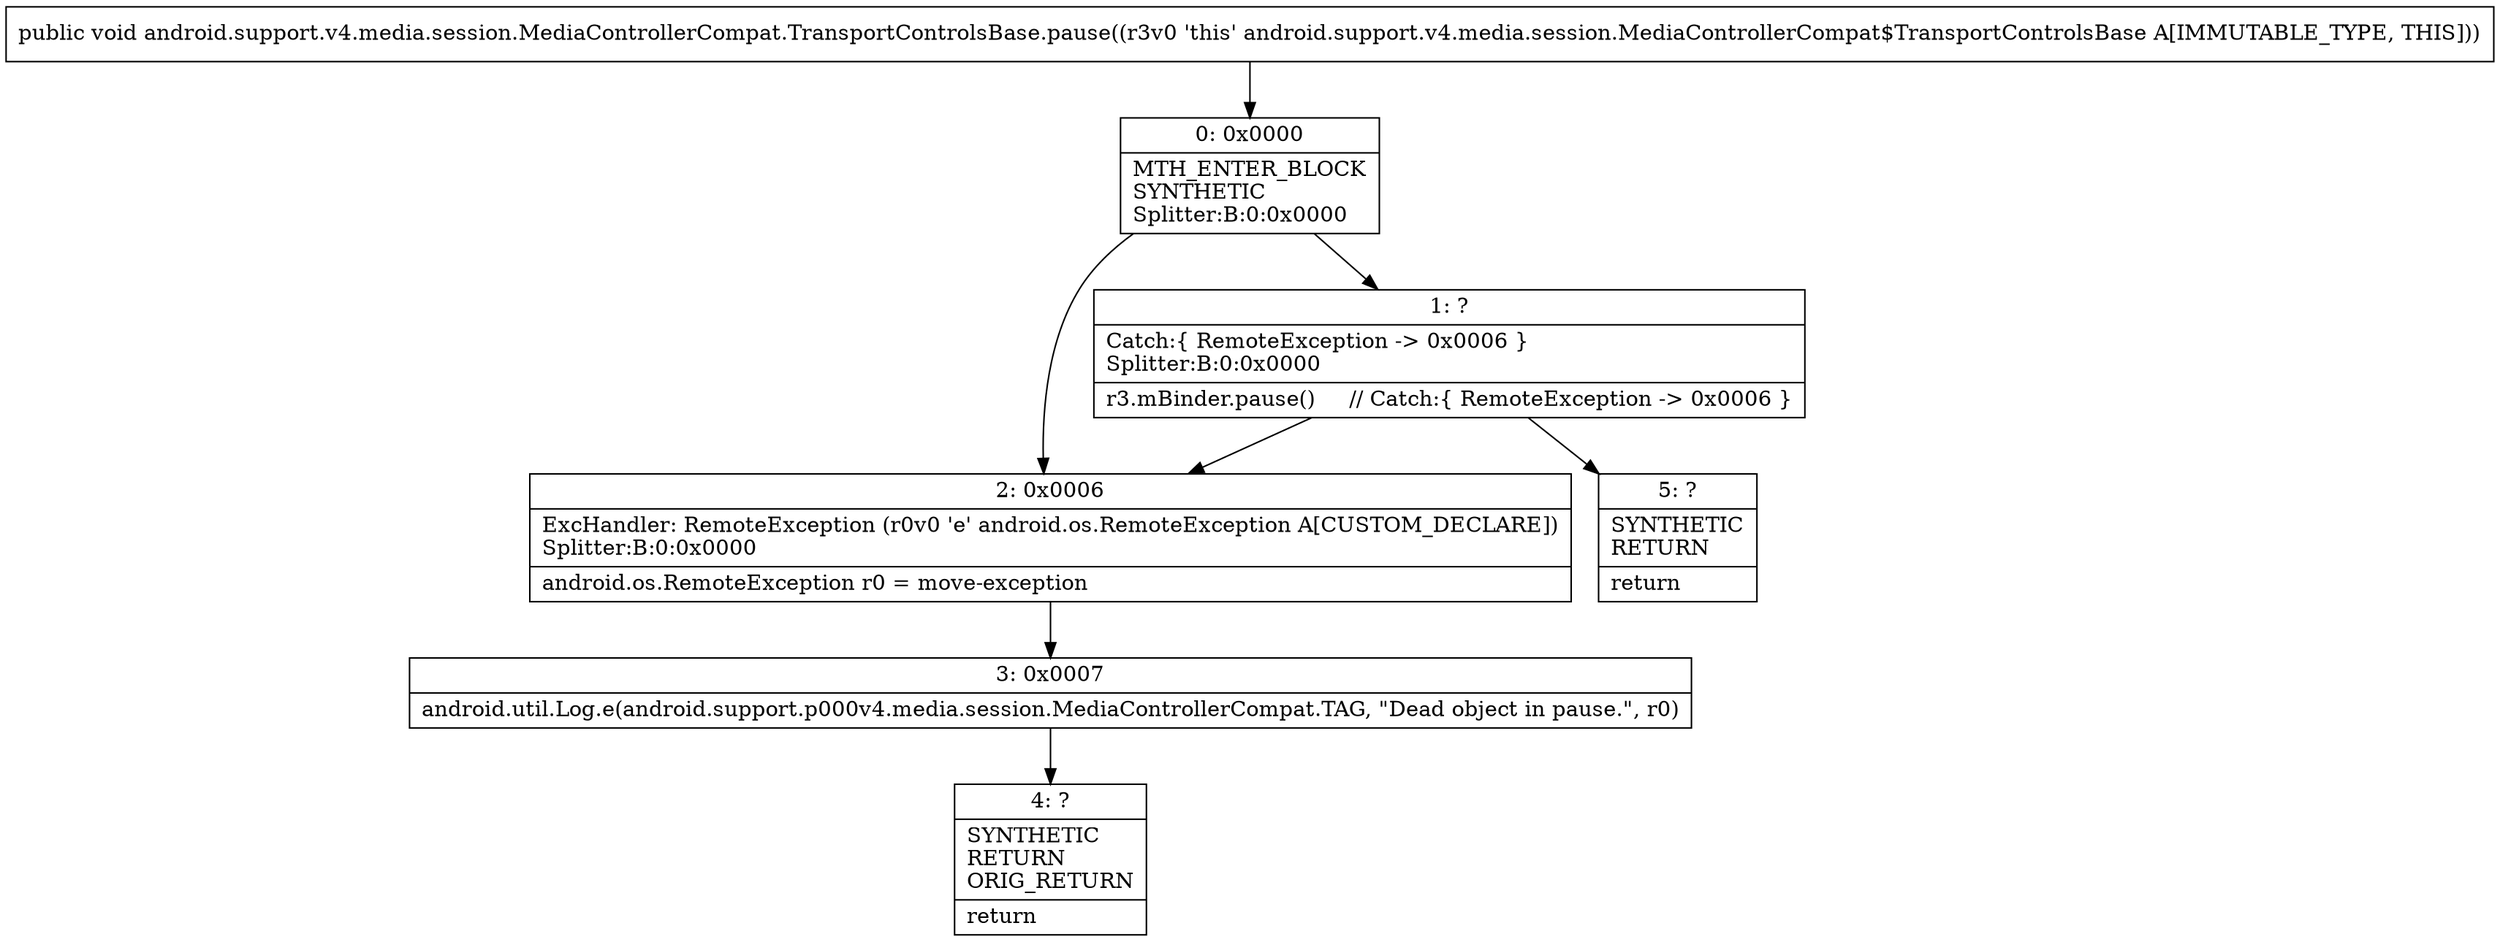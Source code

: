 digraph "CFG forandroid.support.v4.media.session.MediaControllerCompat.TransportControlsBase.pause()V" {
Node_0 [shape=record,label="{0\:\ 0x0000|MTH_ENTER_BLOCK\lSYNTHETIC\lSplitter:B:0:0x0000\l}"];
Node_1 [shape=record,label="{1\:\ ?|Catch:\{ RemoteException \-\> 0x0006 \}\lSplitter:B:0:0x0000\l|r3.mBinder.pause()     \/\/ Catch:\{ RemoteException \-\> 0x0006 \}\l}"];
Node_2 [shape=record,label="{2\:\ 0x0006|ExcHandler: RemoteException (r0v0 'e' android.os.RemoteException A[CUSTOM_DECLARE])\lSplitter:B:0:0x0000\l|android.os.RemoteException r0 = move\-exception\l}"];
Node_3 [shape=record,label="{3\:\ 0x0007|android.util.Log.e(android.support.p000v4.media.session.MediaControllerCompat.TAG, \"Dead object in pause.\", r0)\l}"];
Node_4 [shape=record,label="{4\:\ ?|SYNTHETIC\lRETURN\lORIG_RETURN\l|return\l}"];
Node_5 [shape=record,label="{5\:\ ?|SYNTHETIC\lRETURN\l|return\l}"];
MethodNode[shape=record,label="{public void android.support.v4.media.session.MediaControllerCompat.TransportControlsBase.pause((r3v0 'this' android.support.v4.media.session.MediaControllerCompat$TransportControlsBase A[IMMUTABLE_TYPE, THIS])) }"];
MethodNode -> Node_0;
Node_0 -> Node_1;
Node_0 -> Node_2;
Node_1 -> Node_2;
Node_1 -> Node_5;
Node_2 -> Node_3;
Node_3 -> Node_4;
}

